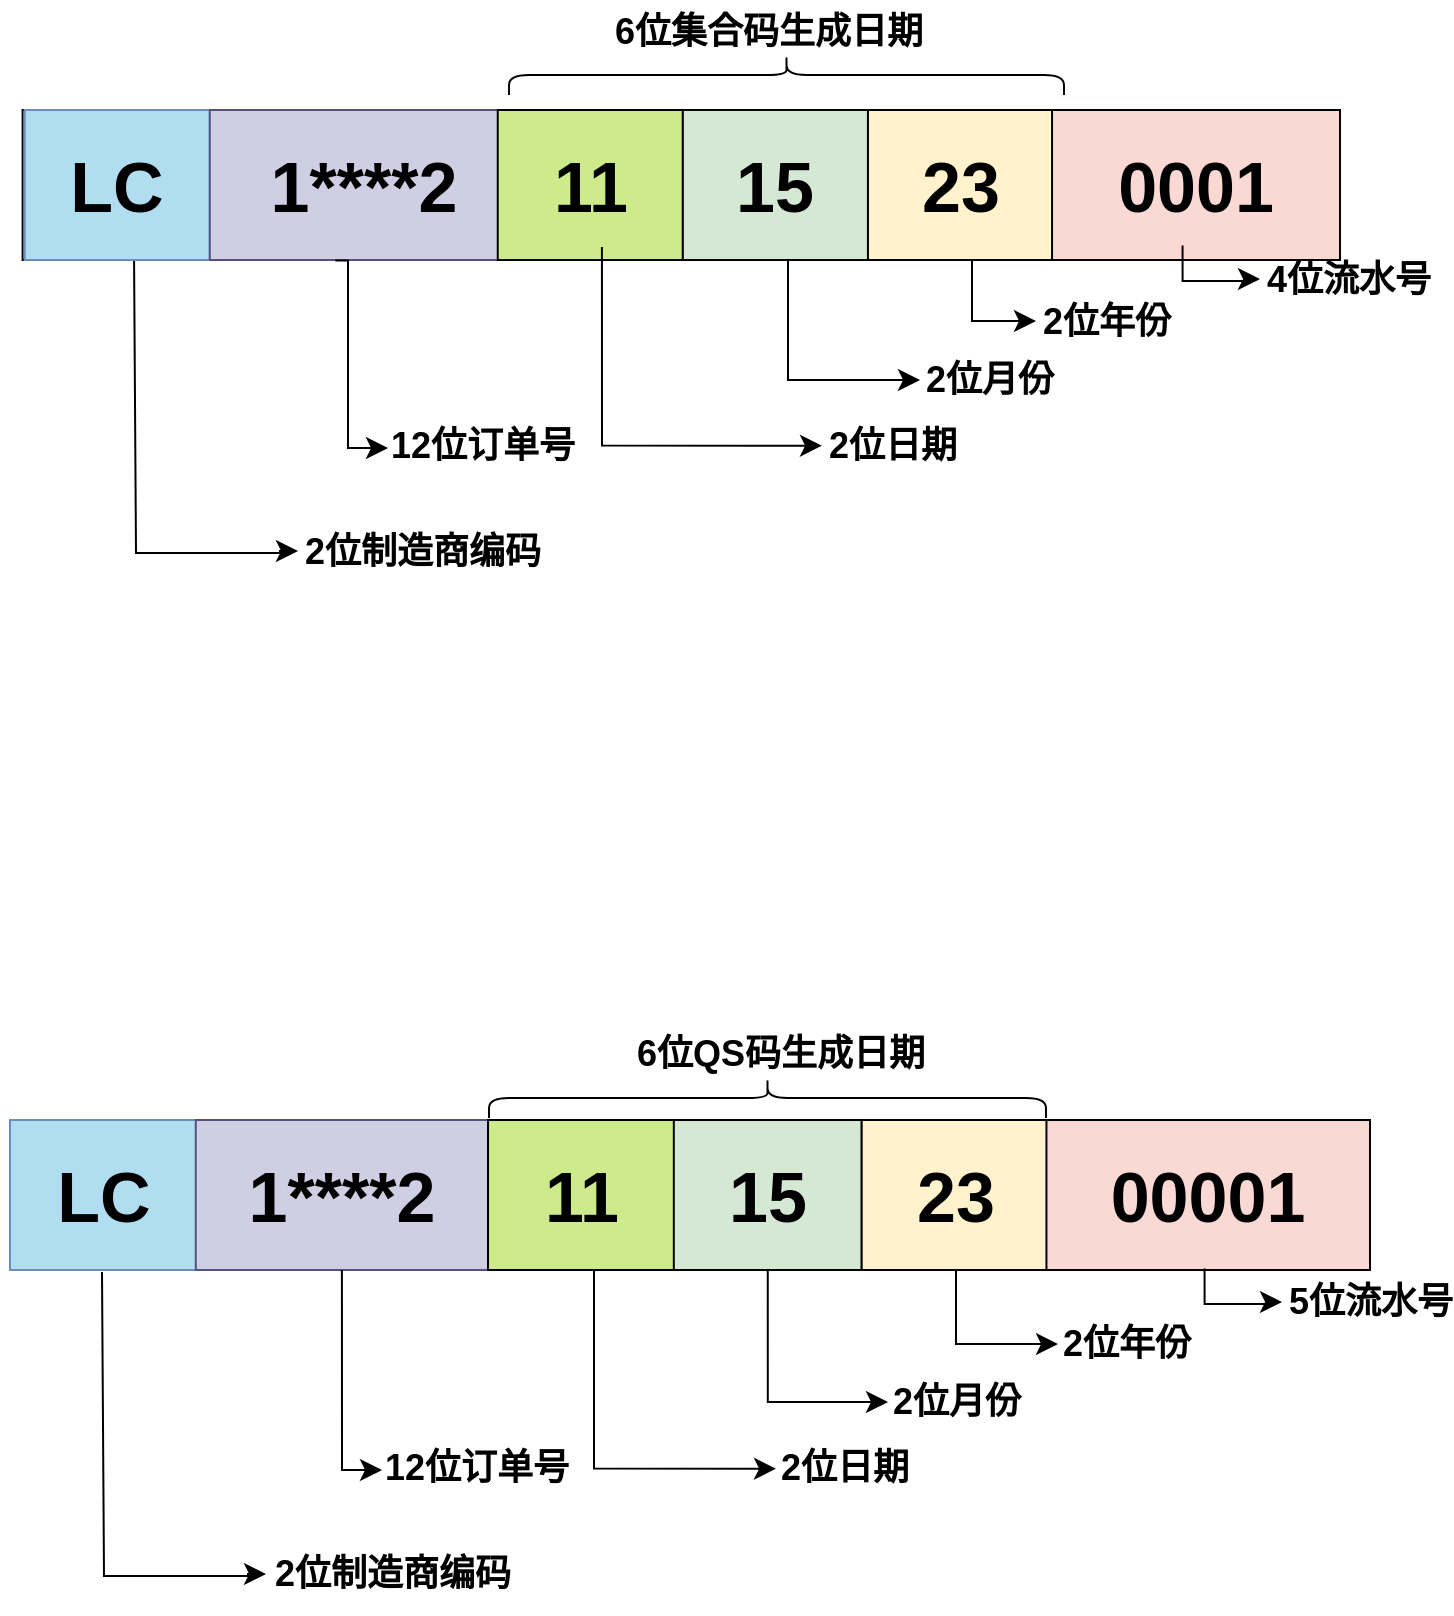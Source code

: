 <mxfile version="22.1.8" type="github">
  <diagram name="第 1 页" id="ergHUzXghdu48mOkxfZ9">
    <mxGraphModel dx="1160" dy="746" grid="0" gridSize="10" guides="1" tooltips="1" connect="1" arrows="1" fold="1" page="1" pageScale="1" pageWidth="827" pageHeight="1169" background="none" math="0" shadow="0">
      <root>
        <mxCell id="0" />
        <mxCell id="1" parent="0" />
        <mxCell id="fPxglKkb8lsgMMI8yU8m-34" value="2位制造商编码" style="text;strokeColor=none;fillColor=none;html=1;fontSize=18;fontStyle=1;verticalAlign=middle;align=center;movable=1;resizable=1;rotatable=1;deletable=1;editable=1;locked=0;connectable=1;" parent="1" vertex="1">
          <mxGeometry x="205" y="871" width="126" height="40" as="geometry" />
        </mxCell>
        <mxCell id="fPxglKkb8lsgMMI8yU8m-35" value="" style="edgeStyle=segmentEdgeStyle;endArrow=classic;html=1;curved=0;rounded=0;endSize=8;startSize=8;exitX=0.116;exitY=1.009;exitDx=0;exitDy=0;exitPerimeter=0;movable=1;resizable=1;rotatable=1;deletable=1;editable=1;locked=0;connectable=1;entryX=0;entryY=0.5;entryDx=0;entryDy=0;" parent="1" target="fPxglKkb8lsgMMI8yU8m-34" edge="1">
          <mxGeometry width="50" height="50" relative="1" as="geometry">
            <mxPoint x="123.002" y="739.996" as="sourcePoint" />
            <mxPoint x="198.49" y="873.31" as="targetPoint" />
            <Array as="points">
              <mxPoint x="124" y="740" />
              <mxPoint x="124" y="892" />
              <mxPoint x="196" y="892" />
            </Array>
          </mxGeometry>
        </mxCell>
        <mxCell id="FJMeuyJBNWMCIe64IlPQ-12" value="" style="edgeStyle=segmentEdgeStyle;endArrow=classic;html=1;curved=0;rounded=0;endSize=8;startSize=8;movable=1;resizable=1;rotatable=1;deletable=1;editable=1;locked=0;connectable=1;exitX=0.5;exitY=1;exitDx=0;exitDy=0;" parent="1" source="FJMeuyJBNWMCIe64IlPQ-28" target="FJMeuyJBNWMCIe64IlPQ-34" edge="1">
          <mxGeometry width="50" height="50" relative="1" as="geometry">
            <mxPoint x="432" y="727" as="sourcePoint" />
            <mxPoint x="516" y="793" as="targetPoint" />
            <Array as="points">
              <mxPoint x="456" y="805" />
            </Array>
          </mxGeometry>
        </mxCell>
        <mxCell id="FJMeuyJBNWMCIe64IlPQ-15" value="2位年份" style="text;strokeColor=none;fillColor=none;html=1;fontSize=18;fontStyle=1;verticalAlign=middle;align=center;movable=1;resizable=1;rotatable=1;deletable=1;editable=1;locked=0;connectable=1;" parent="1" vertex="1">
          <mxGeometry x="603" y="761" width="63" height="30" as="geometry" />
        </mxCell>
        <mxCell id="FJMeuyJBNWMCIe64IlPQ-16" value="" style="edgeStyle=segmentEdgeStyle;endArrow=classic;html=1;curved=0;rounded=0;endSize=8;startSize=8;movable=1;resizable=1;rotatable=1;deletable=1;editable=1;locked=0;connectable=1;" parent="1" edge="1">
          <mxGeometry width="50" height="50" relative="1" as="geometry">
            <mxPoint x="550" y="736" as="sourcePoint" />
            <mxPoint x="601" y="776" as="targetPoint" />
            <Array as="points">
              <mxPoint x="550" y="776" />
              <mxPoint x="601" y="776" />
            </Array>
          </mxGeometry>
        </mxCell>
        <mxCell id="FJMeuyJBNWMCIe64IlPQ-33" value="" style="group" parent="1" vertex="1" connectable="0">
          <mxGeometry x="77" y="664" width="680" height="75" as="geometry" />
        </mxCell>
        <mxCell id="FJMeuyJBNWMCIe64IlPQ-21" value="" style="rounded=0;whiteSpace=wrap;html=1;" parent="FJMeuyJBNWMCIe64IlPQ-33" vertex="1">
          <mxGeometry width="679.478" height="75" as="geometry" />
        </mxCell>
        <mxCell id="FJMeuyJBNWMCIe64IlPQ-23" value="LC" style="rounded=0;whiteSpace=wrap;html=1;fillColor=#b1ddf0;strokeColor=#6c8ebf;fontStyle=1;fontSize=35;" parent="FJMeuyJBNWMCIe64IlPQ-33" vertex="1">
          <mxGeometry width="93.937" height="75" as="geometry" />
        </mxCell>
        <mxCell id="FJMeuyJBNWMCIe64IlPQ-26" value="1****2" style="rounded=0;whiteSpace=wrap;html=1;fillColor=#d0cee2;strokeColor=#56517e;fontStyle=1;fontSize=35;" parent="FJMeuyJBNWMCIe64IlPQ-33" vertex="1">
          <mxGeometry x="92.893" width="146.124" height="75" as="geometry" />
        </mxCell>
        <mxCell id="FJMeuyJBNWMCIe64IlPQ-27" value="11" style="rounded=0;whiteSpace=wrap;html=1;fillColor=#cdeb8b;fontStyle=1;fontSize=35;" parent="FJMeuyJBNWMCIe64IlPQ-33" vertex="1">
          <mxGeometry x="239.018" width="93.937" height="75" as="geometry" />
        </mxCell>
        <mxCell id="FJMeuyJBNWMCIe64IlPQ-28" value="15" style="rounded=0;whiteSpace=wrap;html=1;fillColor=#d5e8d4;fontStyle=1;fontSize=35;" parent="FJMeuyJBNWMCIe64IlPQ-33" vertex="1">
          <mxGeometry x="331.911" width="93.937" height="75" as="geometry" />
        </mxCell>
        <mxCell id="FJMeuyJBNWMCIe64IlPQ-29" value="23" style="rounded=0;whiteSpace=wrap;html=1;fillColor=#fff2cc;fontStyle=1;fontSize=35;" parent="FJMeuyJBNWMCIe64IlPQ-33" vertex="1">
          <mxGeometry x="425.848" width="93.937" height="75" as="geometry" />
        </mxCell>
        <mxCell id="FJMeuyJBNWMCIe64IlPQ-30" value="00001" style="rounded=0;whiteSpace=wrap;html=1;fillColor=#fad9d5;fontStyle=1;fontSize=35;" parent="FJMeuyJBNWMCIe64IlPQ-33" vertex="1">
          <mxGeometry x="518.219" width="161.781" height="75" as="geometry" />
        </mxCell>
        <mxCell id="FJMeuyJBNWMCIe64IlPQ-34" value="2位月份" style="text;strokeColor=none;fillColor=none;html=1;fontSize=18;fontStyle=1;verticalAlign=middle;align=center;movable=1;resizable=1;rotatable=1;deletable=1;editable=1;locked=0;connectable=1;" parent="1" vertex="1">
          <mxGeometry x="516" y="790" width="68" height="30" as="geometry" />
        </mxCell>
        <mxCell id="FJMeuyJBNWMCIe64IlPQ-37" value="5位流水号" style="text;strokeColor=none;fillColor=none;html=1;fontSize=18;fontStyle=1;verticalAlign=middle;align=center;movable=1;resizable=1;rotatable=1;deletable=1;editable=1;locked=0;connectable=1;" parent="1" vertex="1">
          <mxGeometry x="719.5" y="740" width="74.5" height="30" as="geometry" />
        </mxCell>
        <mxCell id="FJMeuyJBNWMCIe64IlPQ-38" value="" style="edgeStyle=segmentEdgeStyle;endArrow=classic;html=1;curved=0;rounded=0;endSize=8;startSize=8;movable=1;resizable=1;rotatable=1;deletable=1;editable=1;locked=0;connectable=1;exitX=0.476;exitY=1.004;exitDx=0;exitDy=0;exitPerimeter=0;" parent="1" edge="1">
          <mxGeometry width="50" height="50" relative="1" as="geometry">
            <mxPoint x="674.28" y="738.3" as="sourcePoint" />
            <mxPoint x="713" y="755" as="targetPoint" />
            <Array as="points">
              <mxPoint x="674" y="756" />
              <mxPoint x="706" y="756" />
            </Array>
          </mxGeometry>
        </mxCell>
        <mxCell id="FJMeuyJBNWMCIe64IlPQ-41" value="" style="edgeStyle=segmentEdgeStyle;endArrow=classic;html=1;curved=0;rounded=0;endSize=8;startSize=8;movable=1;resizable=1;rotatable=1;deletable=1;editable=1;locked=0;connectable=1;entryX=0;entryY=0.5;entryDx=0;entryDy=0;" parent="1" target="FJMeuyJBNWMCIe64IlPQ-45" edge="1" source="FJMeuyJBNWMCIe64IlPQ-27">
          <mxGeometry width="50" height="50" relative="1" as="geometry">
            <mxPoint x="348.966" y="739" as="sourcePoint" />
            <mxPoint x="444" y="840" as="targetPoint" />
            <Array as="points">
              <mxPoint x="369" y="838" />
            </Array>
          </mxGeometry>
        </mxCell>
        <mxCell id="FJMeuyJBNWMCIe64IlPQ-45" value="2位日期" style="text;strokeColor=none;fillColor=none;html=1;fontSize=18;fontStyle=1;verticalAlign=middle;align=center;movable=1;resizable=1;rotatable=1;deletable=1;editable=1;locked=0;connectable=1;" parent="1" vertex="1">
          <mxGeometry x="460" y="823.33" width="68" height="30" as="geometry" />
        </mxCell>
        <mxCell id="FJMeuyJBNWMCIe64IlPQ-46" value="" style="edgeStyle=segmentEdgeStyle;endArrow=classic;html=1;curved=0;rounded=0;endSize=8;startSize=8;movable=1;resizable=1;rotatable=1;deletable=1;editable=1;locked=0;connectable=1;exitX=0.5;exitY=1;exitDx=0;exitDy=0;" parent="1" edge="1" source="FJMeuyJBNWMCIe64IlPQ-26">
          <mxGeometry width="50" height="50" relative="1" as="geometry">
            <mxPoint x="225" y="775" as="sourcePoint" />
            <mxPoint x="263" y="839" as="targetPoint" />
            <Array as="points">
              <mxPoint x="243" y="839" />
            </Array>
          </mxGeometry>
        </mxCell>
        <mxCell id="FJMeuyJBNWMCIe64IlPQ-47" value="12位订单号" style="text;strokeColor=none;fillColor=none;html=1;fontSize=18;fontStyle=1;verticalAlign=middle;align=center;movable=1;resizable=1;rotatable=1;deletable=1;editable=1;locked=0;connectable=1;" parent="1" vertex="1">
          <mxGeometry x="275" y="823.33" width="70" height="30" as="geometry" />
        </mxCell>
        <mxCell id="FJMeuyJBNWMCIe64IlPQ-48" value="" style="shape=curlyBracket;whiteSpace=wrap;html=1;rounded=1;labelPosition=left;verticalLabelPosition=middle;align=right;verticalAlign=middle;rotation=90;" parent="1" vertex="1">
          <mxGeometry x="445.75" y="513.75" width="20" height="278.5" as="geometry" />
        </mxCell>
        <mxCell id="FJMeuyJBNWMCIe64IlPQ-49" value="6位QS码生成日期" style="text;strokeColor=none;fillColor=none;html=1;fontSize=18;fontStyle=1;verticalAlign=middle;align=center;movable=1;resizable=1;rotatable=1;deletable=1;editable=1;locked=0;connectable=1;" parent="1" vertex="1">
          <mxGeometry x="442" y="616" width="40" height="30" as="geometry" />
        </mxCell>
        <mxCell id="FJMeuyJBNWMCIe64IlPQ-50" value="2位制造商编码" style="text;strokeColor=none;fillColor=none;html=1;fontSize=18;fontStyle=1;verticalAlign=middle;align=center;movable=1;resizable=1;rotatable=1;deletable=1;editable=1;locked=0;connectable=1;" parent="1" vertex="1">
          <mxGeometry x="221" y="359.5" width="124" height="40" as="geometry" />
        </mxCell>
        <mxCell id="FJMeuyJBNWMCIe64IlPQ-51" value="" style="edgeStyle=segmentEdgeStyle;endArrow=classic;html=1;curved=0;rounded=0;endSize=8;startSize=8;exitX=0.116;exitY=1.009;exitDx=0;exitDy=0;exitPerimeter=0;movable=1;resizable=1;rotatable=1;deletable=1;editable=1;locked=0;connectable=1;entryX=0;entryY=0.5;entryDx=0;entryDy=0;" parent="1" target="FJMeuyJBNWMCIe64IlPQ-50" edge="1">
          <mxGeometry width="50" height="50" relative="1" as="geometry">
            <mxPoint x="139.002" y="228.496" as="sourcePoint" />
            <mxPoint x="214.49" y="361.81" as="targetPoint" />
            <Array as="points">
              <mxPoint x="140" y="228.5" />
              <mxPoint x="140" y="380.5" />
              <mxPoint x="212" y="380.5" />
            </Array>
          </mxGeometry>
        </mxCell>
        <mxCell id="FJMeuyJBNWMCIe64IlPQ-52" value="" style="edgeStyle=segmentEdgeStyle;endArrow=classic;html=1;curved=0;rounded=0;endSize=8;startSize=8;movable=1;resizable=1;rotatable=1;deletable=1;editable=1;locked=0;connectable=1;exitX=0.5;exitY=1;exitDx=0;exitDy=0;" parent="1" source="FJMeuyJBNWMCIe64IlPQ-60" target="FJMeuyJBNWMCIe64IlPQ-63" edge="1">
          <mxGeometry width="50" height="50" relative="1" as="geometry">
            <mxPoint x="448" y="215.5" as="sourcePoint" />
            <mxPoint x="532" y="281.5" as="targetPoint" />
            <Array as="points">
              <mxPoint x="466" y="294" />
            </Array>
          </mxGeometry>
        </mxCell>
        <mxCell id="FJMeuyJBNWMCIe64IlPQ-53" value="2位年份" style="text;strokeColor=none;fillColor=none;html=1;fontSize=18;fontStyle=1;verticalAlign=middle;align=center;movable=1;resizable=1;rotatable=1;deletable=1;editable=1;locked=0;connectable=1;" parent="1" vertex="1">
          <mxGeometry x="592" y="249.5" width="66" height="30" as="geometry" />
        </mxCell>
        <mxCell id="FJMeuyJBNWMCIe64IlPQ-54" value="" style="edgeStyle=segmentEdgeStyle;endArrow=classic;html=1;curved=0;rounded=0;endSize=8;startSize=8;movable=1;resizable=1;rotatable=1;deletable=1;editable=1;locked=0;connectable=1;exitX=0.5;exitY=1;exitDx=0;exitDy=0;" parent="1" edge="1" source="FJMeuyJBNWMCIe64IlPQ-61">
          <mxGeometry width="50" height="50" relative="1" as="geometry">
            <mxPoint x="539" y="224.5" as="sourcePoint" />
            <mxPoint x="590" y="264.5" as="targetPoint" />
            <Array as="points">
              <mxPoint x="558" y="265" />
            </Array>
          </mxGeometry>
        </mxCell>
        <mxCell id="FJMeuyJBNWMCIe64IlPQ-55" value="" style="group;movable=1;resizable=1;rotatable=1;deletable=1;editable=1;locked=0;connectable=1;" parent="1" vertex="1" connectable="0">
          <mxGeometry x="72" y="159" width="670" height="75" as="geometry" />
        </mxCell>
        <mxCell id="FJMeuyJBNWMCIe64IlPQ-56" value="" style="rounded=0;whiteSpace=wrap;html=1;" parent="FJMeuyJBNWMCIe64IlPQ-55" vertex="1">
          <mxGeometry x="11.312" width="657.145" height="75" as="geometry" />
        </mxCell>
        <mxCell id="FJMeuyJBNWMCIe64IlPQ-57" value="LC" style="rounded=0;whiteSpace=wrap;html=1;fillColor=#b1ddf0;strokeColor=#6c8ebf;fontStyle=1;fontSize=35;" parent="FJMeuyJBNWMCIe64IlPQ-55" vertex="1">
          <mxGeometry x="12.341" width="92.556" height="75" as="geometry" />
        </mxCell>
        <mxCell id="FJMeuyJBNWMCIe64IlPQ-58" value="1****2" style="rounded=0;whiteSpace=wrap;html=1;fillColor=#d0cee2;strokeColor=#56517e;fontStyle=1;fontSize=35;" parent="FJMeuyJBNWMCIe64IlPQ-55" vertex="1">
          <mxGeometry x="104.896" width="154.259" height="75" as="geometry" />
        </mxCell>
        <mxCell id="FJMeuyJBNWMCIe64IlPQ-59" value="11" style="rounded=0;whiteSpace=wrap;html=1;fillColor=#cdeb8b;fontStyle=1;fontSize=35;" parent="FJMeuyJBNWMCIe64IlPQ-55" vertex="1">
          <mxGeometry x="248.872" width="92.556" height="75" as="geometry" />
        </mxCell>
        <mxCell id="FJMeuyJBNWMCIe64IlPQ-60" value="15" style="rounded=0;whiteSpace=wrap;html=1;fillColor=#d5e8d4;fontStyle=1;fontSize=35;" parent="FJMeuyJBNWMCIe64IlPQ-55" vertex="1">
          <mxGeometry x="341.427" width="92.556" height="75" as="geometry" />
        </mxCell>
        <mxCell id="FJMeuyJBNWMCIe64IlPQ-61" value="23" style="rounded=0;whiteSpace=wrap;html=1;fillColor=#fff2cc;fontStyle=1;fontSize=35;" parent="FJMeuyJBNWMCIe64IlPQ-55" vertex="1">
          <mxGeometry x="433.983" width="92.556" height="75" as="geometry" />
        </mxCell>
        <mxCell id="FJMeuyJBNWMCIe64IlPQ-62" value="0001" style="rounded=0;whiteSpace=wrap;html=1;fillColor=#fad9d5;fontStyle=1;fontSize=35;" parent="FJMeuyJBNWMCIe64IlPQ-55" vertex="1">
          <mxGeometry x="526.025" width="143.975" height="75" as="geometry" />
        </mxCell>
        <mxCell id="FJMeuyJBNWMCIe64IlPQ-63" value="&amp;nbsp;2位月份" style="text;strokeColor=none;fillColor=none;html=1;fontSize=18;fontStyle=1;verticalAlign=middle;align=center;movable=1;resizable=1;rotatable=1;deletable=1;editable=1;locked=0;connectable=1;" parent="1" vertex="1">
          <mxGeometry x="532" y="278.5" width="64" height="30" as="geometry" />
        </mxCell>
        <mxCell id="FJMeuyJBNWMCIe64IlPQ-64" value="4位流水号" style="text;strokeColor=none;fillColor=none;html=1;fontSize=18;fontStyle=1;verticalAlign=middle;align=center;movable=1;resizable=1;rotatable=1;deletable=1;editable=1;locked=0;connectable=1;" parent="1" vertex="1">
          <mxGeometry x="708.5" y="228.5" width="74.5" height="30" as="geometry" />
        </mxCell>
        <mxCell id="FJMeuyJBNWMCIe64IlPQ-65" value="" style="edgeStyle=segmentEdgeStyle;endArrow=classic;html=1;curved=0;rounded=0;endSize=8;startSize=8;movable=1;resizable=1;rotatable=1;deletable=1;editable=1;locked=0;connectable=1;exitX=0.476;exitY=1.004;exitDx=0;exitDy=0;exitPerimeter=0;" parent="1" edge="1">
          <mxGeometry width="50" height="50" relative="1" as="geometry">
            <mxPoint x="663.28" y="226.8" as="sourcePoint" />
            <mxPoint x="702" y="243.5" as="targetPoint" />
            <Array as="points">
              <mxPoint x="663" y="244.5" />
              <mxPoint x="695" y="244.5" />
            </Array>
          </mxGeometry>
        </mxCell>
        <mxCell id="FJMeuyJBNWMCIe64IlPQ-66" value="" style="edgeStyle=segmentEdgeStyle;endArrow=classic;html=1;curved=0;rounded=0;endSize=8;startSize=8;movable=1;resizable=1;rotatable=1;deletable=1;editable=1;locked=0;connectable=1;entryX=0;entryY=0.5;entryDx=0;entryDy=0;" parent="1" edge="1">
          <mxGeometry width="50" height="50" relative="1" as="geometry">
            <mxPoint x="372.966" y="227.5" as="sourcePoint" />
            <mxPoint x="483" y="326.83" as="targetPoint" />
            <Array as="points">
              <mxPoint x="373" y="326.5" />
            </Array>
          </mxGeometry>
        </mxCell>
        <mxCell id="FJMeuyJBNWMCIe64IlPQ-67" value="2位日期" style="text;strokeColor=none;fillColor=none;html=1;fontSize=18;fontStyle=1;verticalAlign=middle;align=center;movable=1;resizable=1;rotatable=1;deletable=1;editable=1;locked=0;connectable=1;" parent="1" vertex="1">
          <mxGeometry x="489" y="311.83" width="57" height="30" as="geometry" />
        </mxCell>
        <mxCell id="FJMeuyJBNWMCIe64IlPQ-68" value="" style="edgeStyle=segmentEdgeStyle;endArrow=classic;html=1;curved=0;rounded=0;endSize=8;startSize=8;movable=1;resizable=1;rotatable=1;deletable=1;editable=1;locked=0;connectable=1;exitX=0.407;exitY=1.003;exitDx=0;exitDy=0;exitPerimeter=0;" parent="1" edge="1" source="FJMeuyJBNWMCIe64IlPQ-58">
          <mxGeometry width="50" height="50" relative="1" as="geometry">
            <mxPoint x="245.966" y="228.5" as="sourcePoint" />
            <mxPoint x="266" y="328" as="targetPoint" />
            <Array as="points">
              <mxPoint x="246" y="328" />
            </Array>
          </mxGeometry>
        </mxCell>
        <mxCell id="FJMeuyJBNWMCIe64IlPQ-69" value="12位订单号" style="text;strokeColor=none;fillColor=none;html=1;fontSize=18;fontStyle=1;verticalAlign=middle;align=center;movable=1;resizable=1;rotatable=1;deletable=1;editable=1;locked=0;connectable=1;" parent="1" vertex="1">
          <mxGeometry x="275" y="311.83" width="76" height="30" as="geometry" />
        </mxCell>
        <mxCell id="FJMeuyJBNWMCIe64IlPQ-70" value="" style="shape=curlyBracket;whiteSpace=wrap;html=1;rounded=1;labelPosition=left;verticalLabelPosition=middle;align=right;verticalAlign=middle;rotation=90;" parent="1" vertex="1">
          <mxGeometry x="455.25" y="2.75" width="20" height="277.5" as="geometry" />
        </mxCell>
        <mxCell id="FJMeuyJBNWMCIe64IlPQ-71" value="6位集合码生成日期" style="text;strokeColor=none;fillColor=none;html=1;fontSize=18;fontStyle=1;verticalAlign=middle;align=center;movable=1;resizable=1;rotatable=1;deletable=1;editable=1;locked=0;connectable=1;" parent="1" vertex="1">
          <mxGeometry x="436" y="104.5" width="40" height="30" as="geometry" />
        </mxCell>
      </root>
    </mxGraphModel>
  </diagram>
</mxfile>
